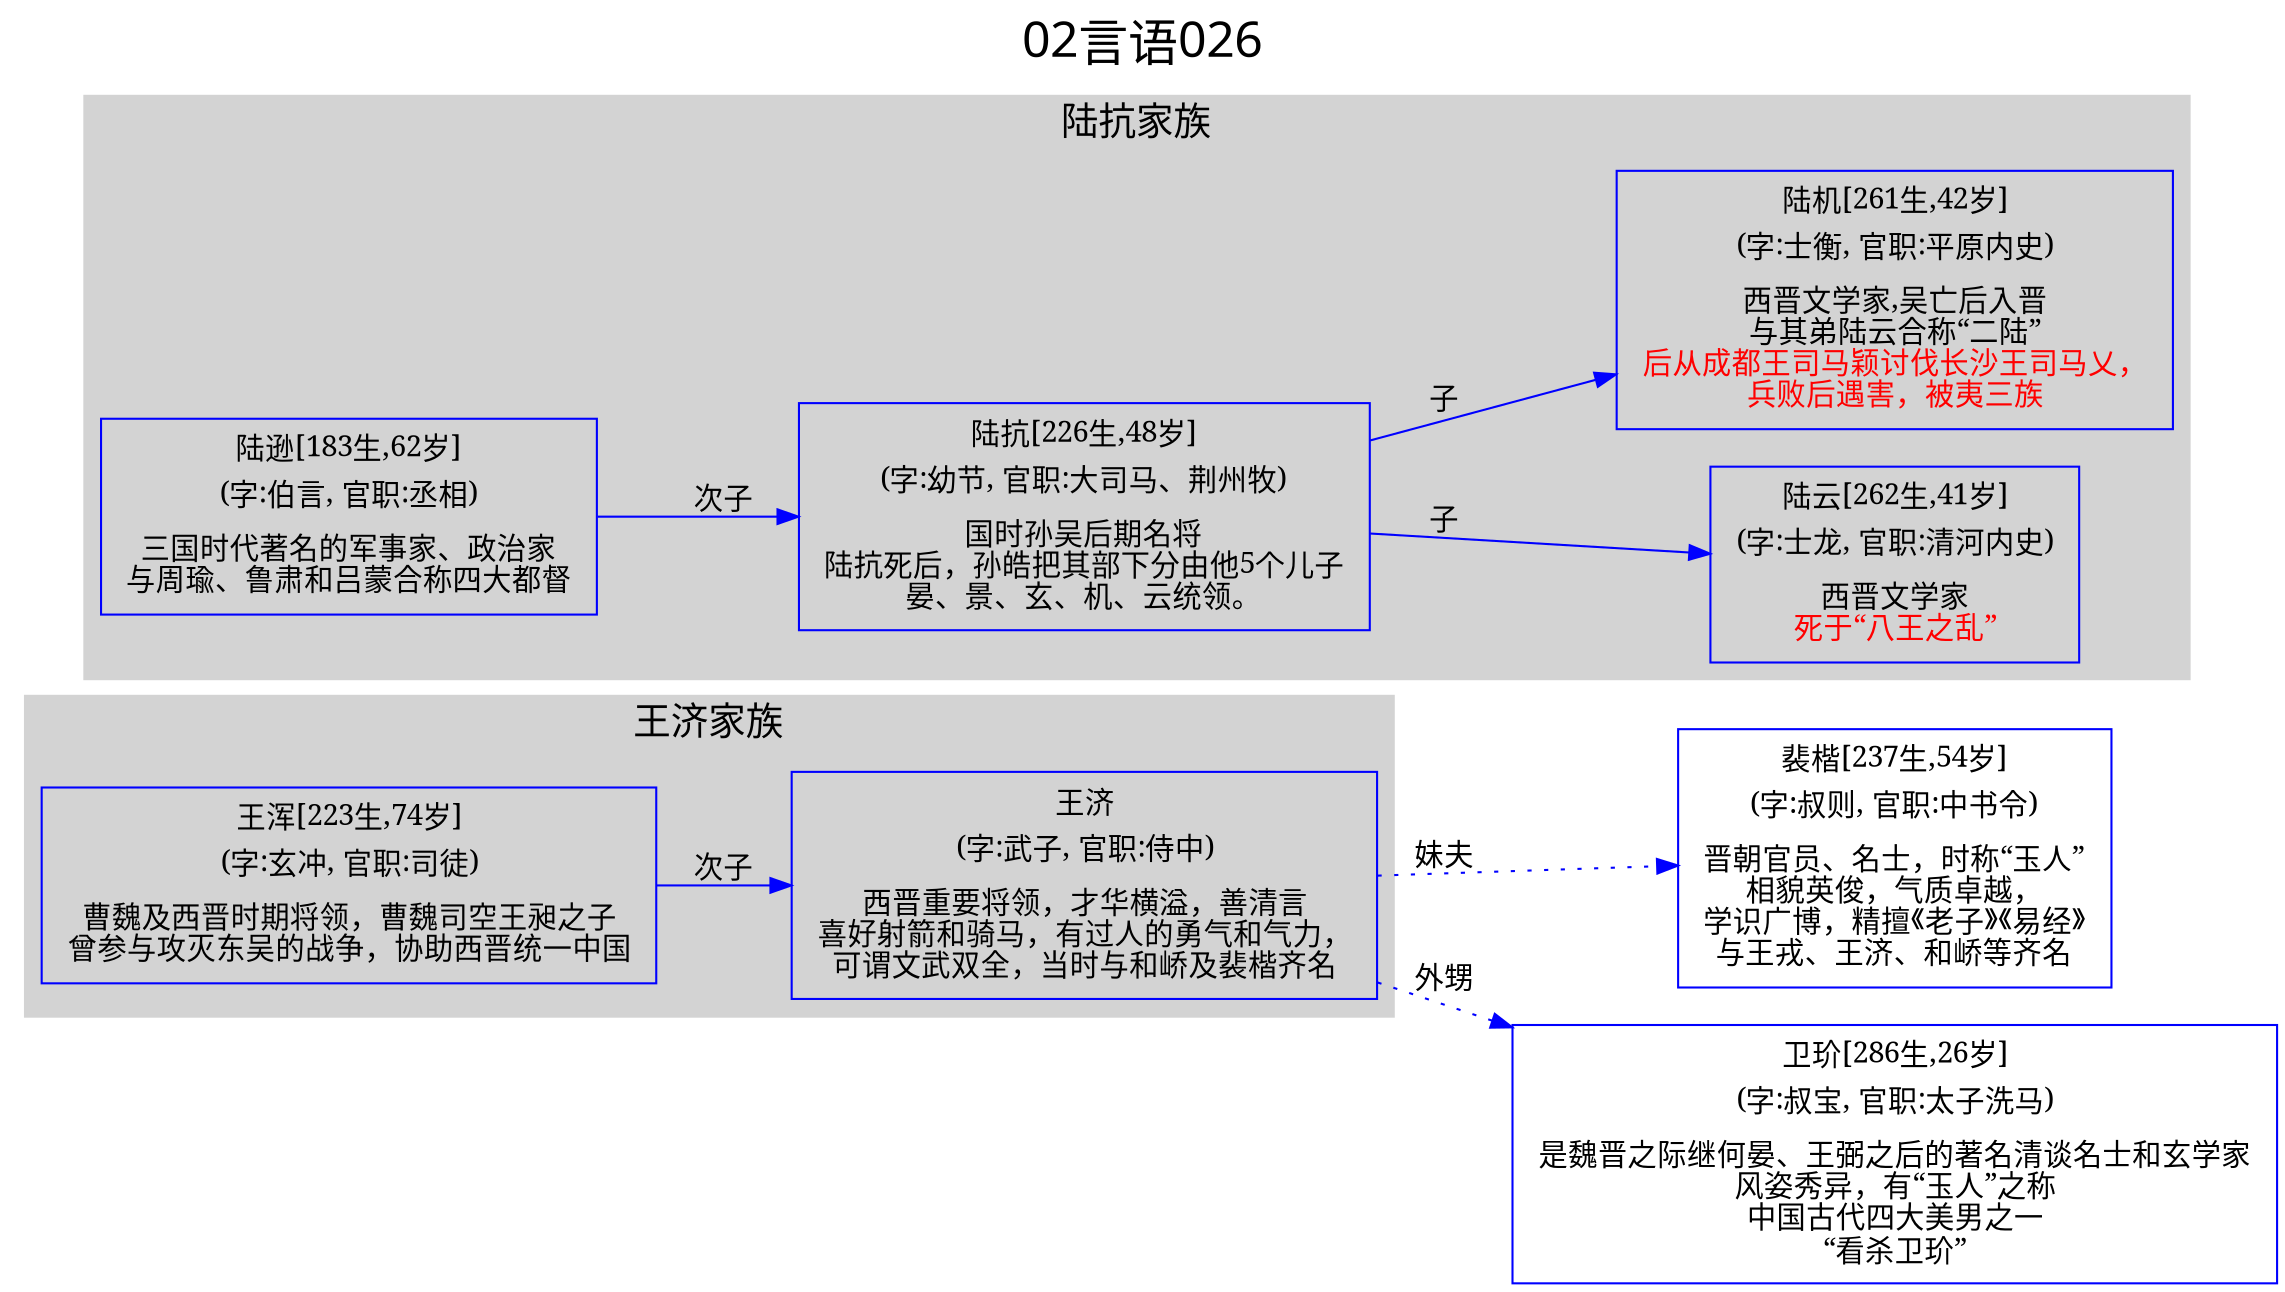 
digraph
{
	rankdir = "LR";
	ranksep = 0.5;
	label = "02言语026";
	labelloc = "t";
	fontsize = "24";
	fontname = "SimHei";

	graph [style="filled", color="lightgrey"];
	node [fontname="SimSun"];
	edge [fontname="SimSun"];

	王济 [shape="box", color="blue", label=<<table border="0" cellborder="0"><tr><td>王济</td></tr><tr><td>(字:武子, 官职:侍中)</td></tr><tr><td></td></tr><tr><td>西晋重要将领，才华横溢，善清言<br/>喜好射箭和骑马，有过人的勇气和气力，<br/>可谓文武双全，当时与和峤及裴楷齐名<br/></td></tr></table>>];
	王浑_京陵公 [shape="box", color="blue", label=<<table border="0" cellborder="0"><tr><td>王浑[223生,74岁]</td></tr><tr><td>(字:玄冲, 官职:司徒)</td></tr><tr><td></td></tr><tr><td>曹魏及西晋时期将领，曹魏司空王昶之子<br/>曾参与攻灭东吴的战争，协助西晋统一中国<br/></td></tr></table>>];
	裴楷 [shape="box", color="blue", label=<<table border="0" cellborder="0"><tr><td>裴楷[237生,54岁]</td></tr><tr><td>(字:叔则, 官职:中书令)</td></tr><tr><td></td></tr><tr><td>晋朝官员、名士，时称“玉人”<br/>相貌英俊，气质卓越，<br/>学识广博，精擅《老子》《易经》<br/>与王戎、王济、和峤等齐名<br/></td></tr></table>>];
	卫玠 [shape="box", color="blue", label=<<table border="0" cellborder="0"><tr><td>卫玠[286生,26岁]</td></tr><tr><td>(字:叔宝, 官职:太子洗马)</td></tr><tr><td></td></tr><tr><td>是魏晋之际继何晏、王弼之后的著名清谈名士和玄学家<br/>风姿秀异，有“玉人”之称<br/>中国古代四大美男之一<br/>“看杀卫玠”<br/></td></tr></table>>];
	陆抗 [shape="box", color="blue", label=<<table border="0" cellborder="0"><tr><td>陆抗[226生,48岁]</td></tr><tr><td>(字:幼节, 官职:大司马、荆州牧)</td></tr><tr><td></td></tr><tr><td>国时孙吴后期名将<br/>陆抗死后，孙皓把其部下分由他5个儿子<br/>晏、景、玄、机、云统领。<br/></td></tr></table>>];
	陆云 [shape="box", color="blue", label=<<table border="0" cellborder="0"><tr><td>陆云[262生,41岁]</td></tr><tr><td>(字:士龙, 官职:清河内史)</td></tr><tr><td></td></tr><tr><td>西晋文学家<br/><font color = 'red'>死于“八王之乱”</font></td></tr></table>>];
	陆机 [shape="box", color="blue", label=<<table border="0" cellborder="0"><tr><td>陆机[261生,42岁]</td></tr><tr><td>(字:士衡, 官职:平原内史)</td></tr><tr><td></td></tr><tr><td>西晋文学家,吴亡后入晋<br/>与其弟陆云合称“二陆”<br/><font color = 'red'>后从成都王司马颖讨伐长沙王司马乂，<br/>兵败后遇害，被夷三族<br/></font></td></tr></table>>];
	陆逊 [shape="box", color="blue", label=<<table border="0" cellborder="0"><tr><td>陆逊[183生,62岁]</td></tr><tr><td>(字:伯言, 官职:丞相)</td></tr><tr><td></td></tr><tr><td>三国时代著名的军事家、政治家<br/>与周瑜、鲁肃和吕蒙合称四大都督<br/></td></tr></table>>];

	王浑_京陵公 -> 王济 [label="次子", style=solid, color="blue"];
	王济 -> 卫玠 [label="外甥", style=dotted, color="blue"];
	王济 -> 裴楷 [label="妹夫", style=dotted, color="blue"];
	陆逊 -> 陆抗 [label="次子", style=solid, color="blue"];
	陆抗 -> 陆机 [label="子", style=solid, color="blue"];
	陆抗 -> 陆云 [label="子", style=solid, color="blue"];


	subgraph "cluster_王济"
	{
		fontsize="18";
		label="王济家族";
		王济;王浑_京陵公;
	}

	subgraph "cluster_陆抗"
	{
		fontsize="18";
		label="陆抗家族";
		陆抗;陆云;陆机;陆逊;
	}

}
